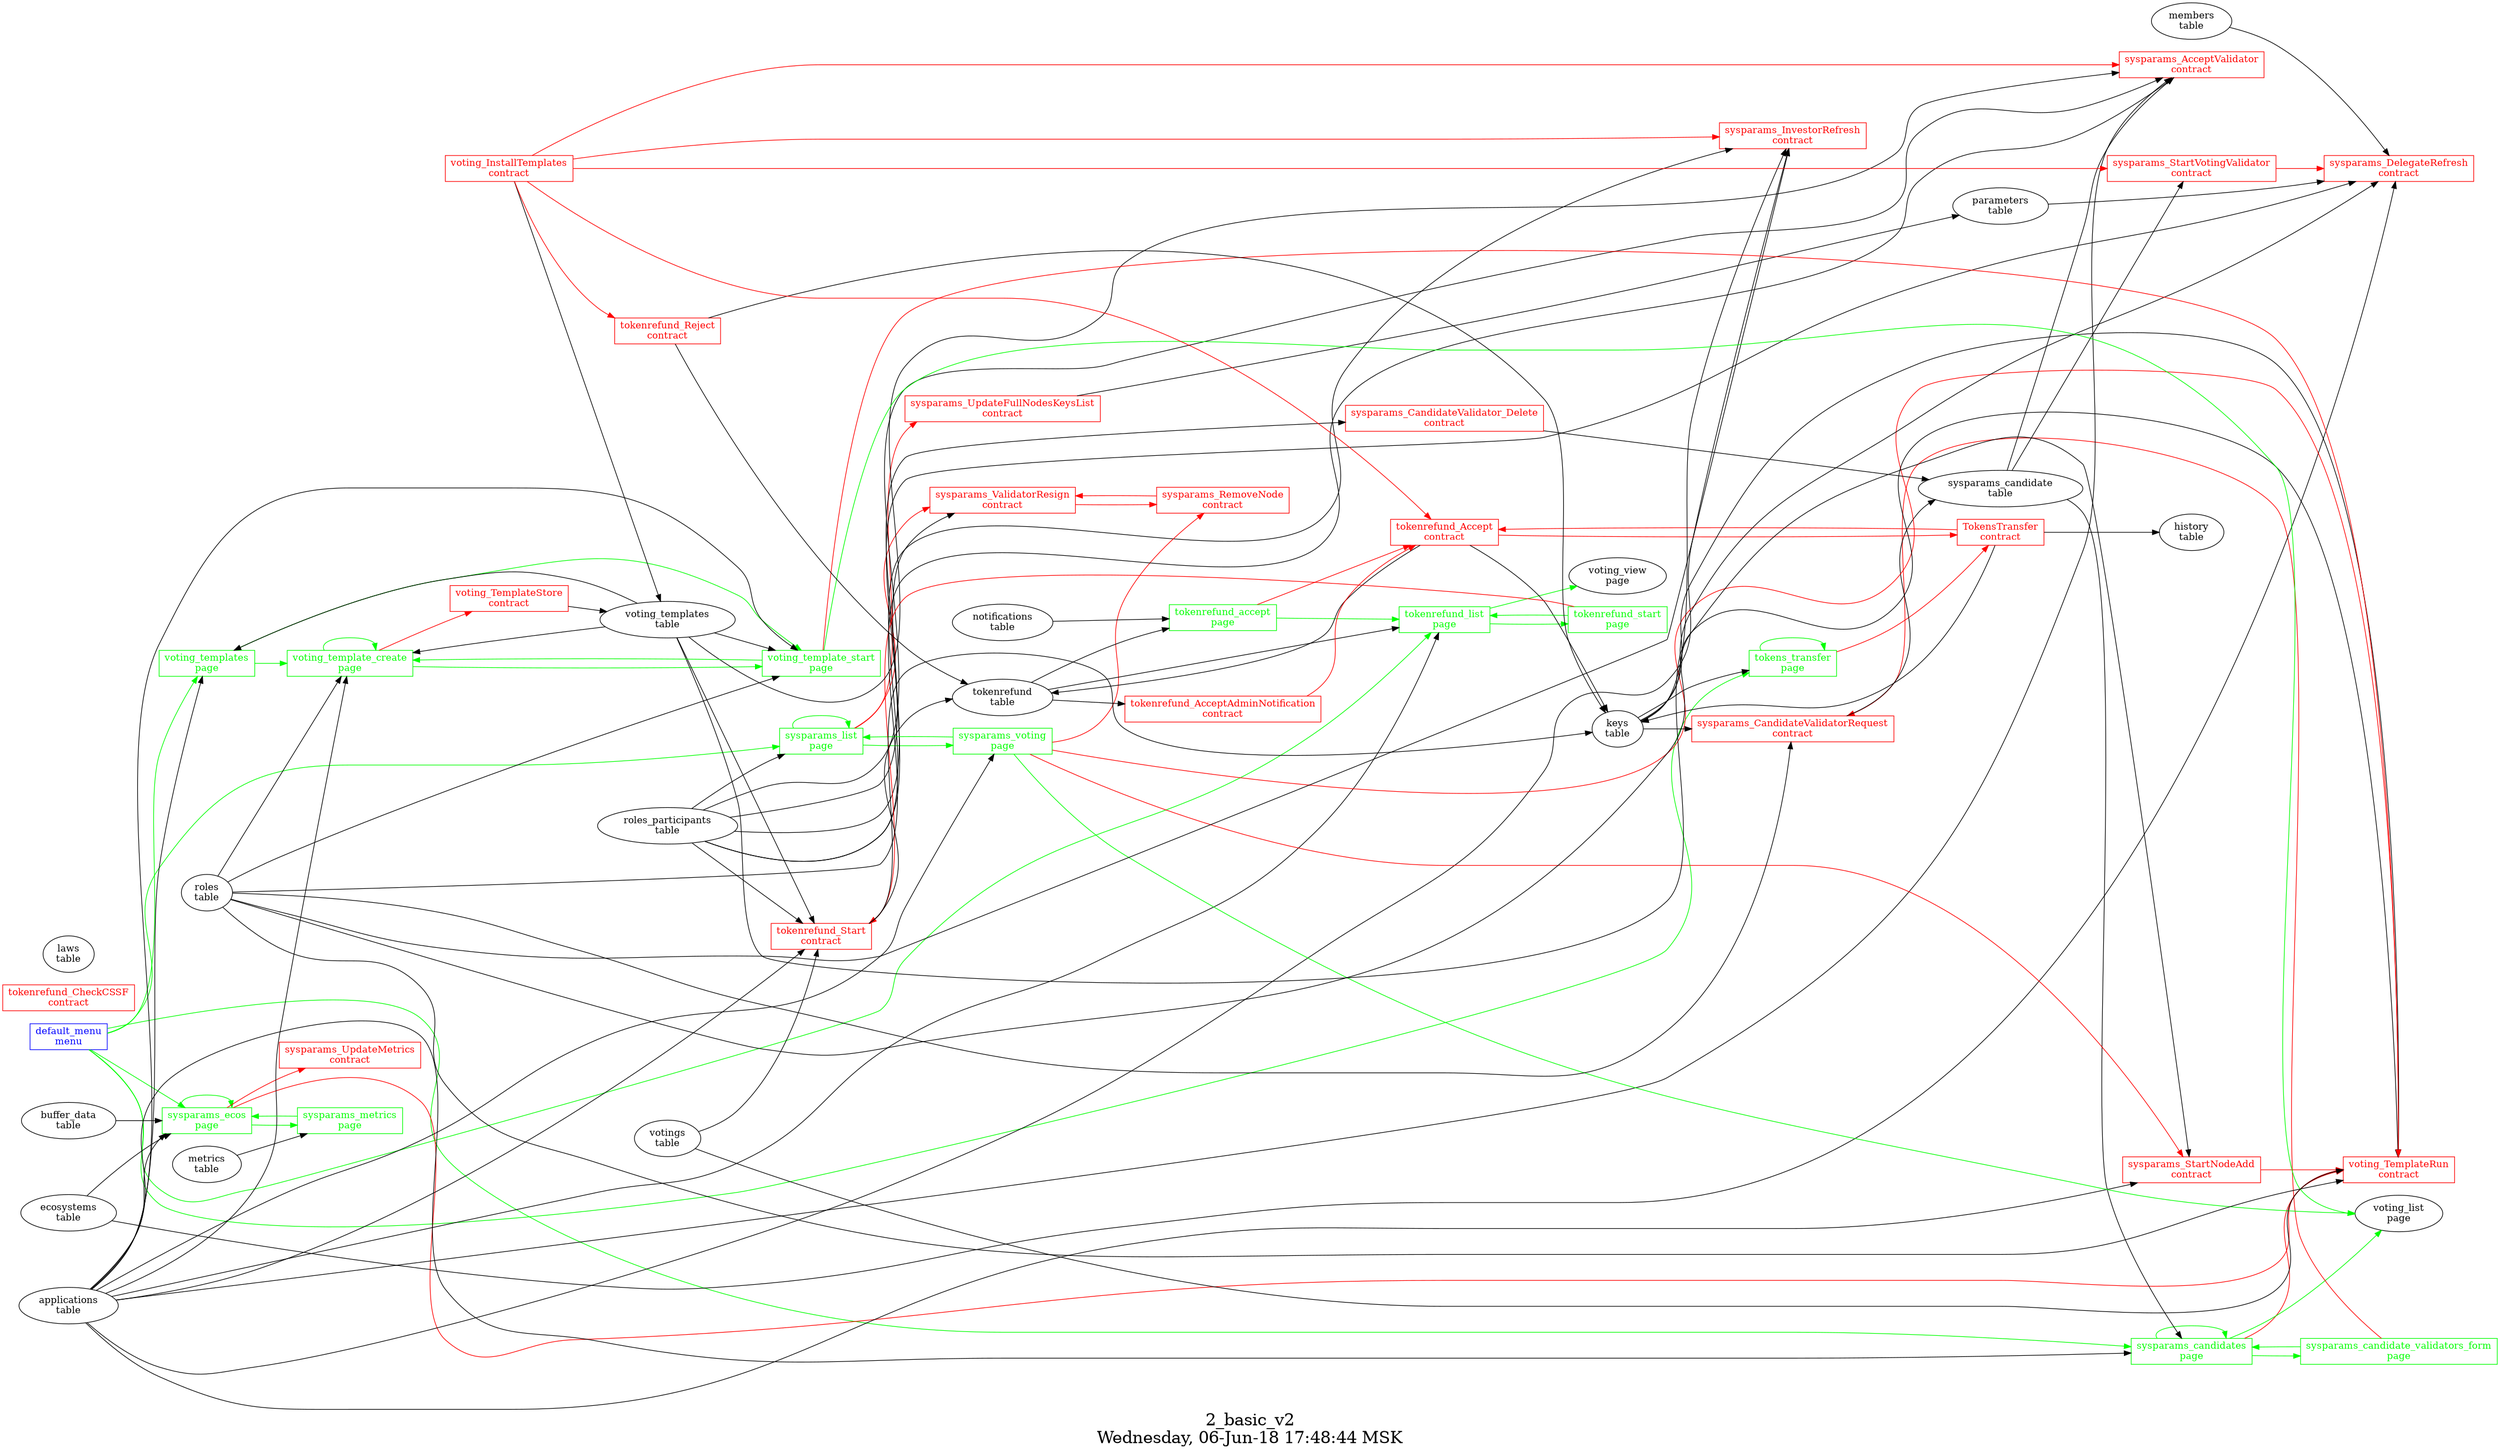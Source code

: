 digraph G {
graph [
  fontsize="24";
  label="2_basic_v2\nWednesday, 06-Jun-18 17:48:44 MSK";
  nojustify=true;
  ordering=out;
  rankdir=LR;
  size="30";
];
"default_menu\nmenu" -> "voting_templates\npage"  [ color=green ]
"default_menu\nmenu" -> "sysparams_list\npage"  [ color=green ]
"default_menu\nmenu" -> "sysparams_candidates\npage"  [ color=green ]
"default_menu\nmenu" -> "sysparams_ecos\npage"  [ color=green ]
"default_menu\nmenu" -> "tokenrefund_list\npage"  [ color=green ]
"default_menu\nmenu" -> "tokens_transfer\npage"  [ color=green ]
"default_menu\nmenu" [color=blue, fontcolor=blue, group=menus, shape=record];
"sysparams_candidate_validators_form\npage" -> "sysparams_CandidateValidatorRequest\ncontract"  [ color=red ]
"sysparams_candidate_validators_form\npage" -> "sysparams_candidates\npage"  [ color=green ]
"sysparams_candidate_validators_form\npage" [color=green, fontcolor=green, group=pages, shape=record];
"sysparams_candidates\npage" -> "voting_TemplateRun\ncontract"  [ color=red ]
"applications\ntable" -> "sysparams_candidates\npage"
"sysparams_candidate\ntable" -> "sysparams_candidates\npage"
"sysparams_candidates\npage" -> "voting_list\npage"  [ color=green ]
"sysparams_candidates\npage" -> "sysparams_candidates\npage"  [ color=green ]
"sysparams_candidates\npage" -> "sysparams_candidate_validators_form\npage"  [ color=green ]
"sysparams_candidates\npage" [color=green, fontcolor=green, group=pages, shape=record];
"sysparams_ecos\npage" -> "voting_TemplateRun\ncontract"  [ color=red ]
"sysparams_ecos\npage" -> "sysparams_UpdateMetrics\ncontract"  [ color=red ]
"applications\ntable" -> "sysparams_ecos\npage"
"buffer_data\ntable" -> "sysparams_ecos\npage"
"ecosystems\ntable" -> "sysparams_ecos\npage"
"sysparams_ecos\npage" -> "sysparams_ecos\npage"  [ color=green ]
"sysparams_ecos\npage" -> "sysparams_metrics\npage"  [ color=green ]
"sysparams_ecos\npage" [color=green, fontcolor=green, group=pages, shape=record];
"sysparams_list\npage" -> "sysparams_UpdateFullNodesKeysList\ncontract"  [ color=red ]
"sysparams_list\npage" -> "sysparams_ValidatorResign\ncontract"  [ color=red ]
"roles_participants\ntable" -> "sysparams_list\npage"
"sysparams_list\npage" -> "sysparams_voting\npage"  [ color=green ]
"sysparams_list\npage" -> "sysparams_list\npage"  [ color=green ]
"sysparams_list\npage" [color=green, fontcolor=green, group=pages, shape=record];
"metrics\ntable" -> "sysparams_metrics\npage"
"sysparams_metrics\npage" -> "sysparams_ecos\npage"  [ color=green ]
"sysparams_metrics\npage" [color=green, fontcolor=green, group=pages, shape=record];
"sysparams_voting\npage" -> "sysparams_StartNodeAdd\ncontract"  [ color=red ]
"sysparams_voting\npage" -> "sysparams_RemoveNode\ncontract"  [ color=red ]
"sysparams_voting\npage" -> "voting_TemplateRun\ncontract"  [ color=red ]
"applications\ntable" -> "sysparams_voting\npage"
"sysparams_voting\npage" -> "sysparams_list\npage"  [ color=green ]
"sysparams_voting\npage" -> "voting_list\npage"  [ color=green ]
"sysparams_voting\npage" [color=green, fontcolor=green, group=pages, shape=record];
"tokenrefund_accept\npage" -> "tokenrefund_Accept\ncontract"  [ color=red ]
"notifications\ntable" -> "tokenrefund_accept\npage"
"tokenrefund\ntable" -> "tokenrefund_accept\npage"
"tokenrefund_accept\npage" -> "tokenrefund_list\npage"  [ color=green ]
"tokenrefund_accept\npage" [color=green, fontcolor=green, group=pages, shape=record];
"applications\ntable" -> "tokenrefund_list\npage"
"tokenrefund\ntable" -> "tokenrefund_list\npage"
"tokenrefund_list\npage" -> "voting_view\npage"  [ color=green ]
"tokenrefund_list\npage" -> "tokenrefund_start\npage"  [ color=green ]
"tokenrefund_list\npage" [color=green, fontcolor=green, group=pages, shape=record];
"tokenrefund_start\npage" -> "tokenrefund_Start\ncontract"  [ color=red ]
"tokenrefund_start\npage" -> "tokenrefund_list\npage"  [ color=green ]
"tokenrefund_start\npage" [color=green, fontcolor=green, group=pages, shape=record];
"tokens_transfer\npage" -> "TokensTransfer\ncontract"  [ color=red ]
"keys\ntable" -> "tokens_transfer\npage"
"tokens_transfer\npage" -> "tokens_transfer\npage"  [ color=green ]
"tokens_transfer\npage" [color=green, fontcolor=green, group=pages, shape=record];
"voting_template_create\npage" -> "voting_TemplateStore\ncontract"  [ color=red ]
"applications\ntable" -> "voting_template_create\npage"
"voting_templates\ntable" -> "voting_template_create\npage"
"roles\ntable" -> "voting_template_create\npage"
"voting_template_create\npage" -> "voting_template_create\npage"  [ color=green ]
"voting_template_create\npage" -> "voting_template_start\npage"  [ color=green ]
"voting_template_create\npage" [color=green, fontcolor=green, group=pages, shape=record];
"voting_template_start\npage" -> "voting_TemplateRun\ncontract"  [ color=red ]
"applications\ntable" -> "voting_template_start\npage"
"voting_templates\ntable" -> "voting_template_start\npage"
"roles\ntable" -> "voting_template_start\npage"
"voting_template_start\npage" -> "voting_template_create\npage"  [ color=green ]
"voting_template_start\npage" -> "voting_list\npage"  [ color=green ]
"voting_template_start\npage" [color=green, fontcolor=green, group=pages, shape=record];
"applications\ntable" -> "voting_templates\npage"
"voting_templates\ntable" -> "voting_templates\npage"
"voting_templates\npage" -> "voting_template_start\npage"  [ color=green ]
"voting_templates\npage" -> "voting_template_create\npage"  [ color=green ]
"voting_templates\npage" [color=green, fontcolor=green, group=pages, shape=record];
"TokensTransfer\ncontract" -> "tokenrefund_Accept\ncontract"  [ color=red ]
"TokensTransfer\ncontract" -> "keys\ntable"  [ color="" ]
"TokensTransfer\ncontract" -> "history\ntable"  [ color="" ]
"TokensTransfer\ncontract" [color=red, fontcolor=red, group=contracts, shape=record];
"applications\ntable" -> "sysparams_AcceptValidator\ncontract"
"voting_templates\ntable" -> "sysparams_AcceptValidator\ncontract"
"sysparams_candidate\ntable" -> "sysparams_AcceptValidator\ncontract"
"roles_participants\ntable" -> "sysparams_AcceptValidator\ncontract"
"roles\ntable" -> "sysparams_AcceptValidator\ncontract"
"sysparams_AcceptValidator\ncontract" [color=red, fontcolor=red, group=contracts, shape=record];
"sysparams_CandidateValidatorRequest\ncontract" -> "sysparams_candidate\ntable"  [ color="" ]
"keys\ntable" -> "sysparams_CandidateValidatorRequest\ncontract"
"roles\ntable" -> "sysparams_CandidateValidatorRequest\ncontract"
"sysparams_CandidateValidatorRequest\ncontract" [color=red, fontcolor=red, group=contracts, shape=record];
"sysparams_CandidateValidator_Delete\ncontract" -> "sysparams_candidate\ntable"  [ color="" ]
"roles_participants\ntable" -> "sysparams_CandidateValidator_Delete\ncontract"
"sysparams_CandidateValidator_Delete\ncontract" [color=red, fontcolor=red, group=contracts, shape=record];
"roles\ntable" -> "sysparams_DelegateRefresh\ncontract"
"ecosystems\ntable" -> "sysparams_DelegateRefresh\ncontract"
"parameters\ntable" -> "sysparams_DelegateRefresh\ncontract"
"roles_participants\ntable" -> "sysparams_DelegateRefresh\ncontract"
"members\ntable" -> "sysparams_DelegateRefresh\ncontract"
"sysparams_DelegateRefresh\ncontract" [color=red, fontcolor=red, group=contracts, shape=record];
"roles\ntable" -> "sysparams_InvestorRefresh\ncontract"
"applications\ntable" -> "sysparams_InvestorRefresh\ncontract"
"keys\ntable" -> "sysparams_InvestorRefresh\ncontract"
"roles_participants\ntable" -> "sysparams_InvestorRefresh\ncontract"
"sysparams_InvestorRefresh\ncontract" [color=red, fontcolor=red, group=contracts, shape=record];
"sysparams_RemoveNode\ncontract" -> "sysparams_ValidatorResign\ncontract"  [ color=red ]
"sysparams_RemoveNode\ncontract" [color=red, fontcolor=red, group=contracts, shape=record];
"sysparams_StartNodeAdd\ncontract" -> "voting_TemplateRun\ncontract"  [ color=red ]
"keys\ntable" -> "sysparams_StartNodeAdd\ncontract"
"applications\ntable" -> "sysparams_StartNodeAdd\ncontract"
"sysparams_StartNodeAdd\ncontract" [color=red, fontcolor=red, group=contracts, shape=record];
"sysparams_StartVotingValidator\ncontract" -> "sysparams_DelegateRefresh\ncontract"  [ color=red ]
"sysparams_candidate\ntable" -> "sysparams_StartVotingValidator\ncontract"
"sysparams_StartVotingValidator\ncontract" [color=red, fontcolor=red, group=contracts, shape=record];
"sysparams_UpdateFullNodesKeysList\ncontract" -> "parameters\ntable"  [ color="" ]
"sysparams_UpdateFullNodesKeysList\ncontract" [color=red, fontcolor=red, group=contracts, shape=record];
"sysparams_UpdateMetrics\ncontract" [color=red, fontcolor=red, group=contracts, shape=record];
"sysparams_ValidatorResign\ncontract" -> "sysparams_RemoveNode\ncontract"  [ color=red ]
"roles_participants\ntable" -> "sysparams_ValidatorResign\ncontract"
"sysparams_ValidatorResign\ncontract" [color=red, fontcolor=red, group=contracts, shape=record];
"tokenrefund_Accept\ncontract" -> "TokensTransfer\ncontract"  [ color=red ]
"tokenrefund_Accept\ncontract" -> "keys\ntable"  [ color="" ]
"tokenrefund_Accept\ncontract" -> "tokenrefund\ntable"  [ color="" ]
"tokenrefund_Accept\ncontract" [color=red, fontcolor=red, group=contracts, shape=record];
"tokenrefund_AcceptAdminNotification\ncontract" -> "tokenrefund_Accept\ncontract"  [ color=red ]
"tokenrefund\ntable" -> "tokenrefund_AcceptAdminNotification\ncontract"
"tokenrefund_AcceptAdminNotification\ncontract" [color=red, fontcolor=red, group=contracts, shape=record];
"tokenrefund_CheckCSSF\ncontract" [color=red, fontcolor=red, group=contracts, shape=record];
"tokenrefund_Reject\ncontract" -> "keys\ntable"  [ color="" ]
"tokenrefund_Reject\ncontract" -> "tokenrefund\ntable"  [ color="" ]
"tokenrefund_Reject\ncontract" [color=red, fontcolor=red, group=contracts, shape=record];
"tokenrefund_Start\ncontract" -> "keys\ntable"  [ color="" ]
"tokenrefund_Start\ncontract" -> "tokenrefund\ntable"  [ color="" ]
"applications\ntable" -> "tokenrefund_Start\ncontract"
"voting_templates\ntable" -> "tokenrefund_Start\ncontract"
"roles_participants\ntable" -> "tokenrefund_Start\ncontract"
"votings\ntable" -> "tokenrefund_Start\ncontract"
"tokenrefund_Start\ncontract" [color=red, fontcolor=red, group=contracts, shape=record];
"voting_InstallTemplates\ncontract" -> "sysparams_AcceptValidator\ncontract"  [ color=red ]
"voting_InstallTemplates\ncontract" -> "sysparams_InvestorRefresh\ncontract"  [ color=red ]
"voting_InstallTemplates\ncontract" -> "sysparams_StartVotingValidator\ncontract"  [ color=red ]
"voting_InstallTemplates\ncontract" -> "tokenrefund_Accept\ncontract"  [ color=red ]
"voting_InstallTemplates\ncontract" -> "tokenrefund_Reject\ncontract"  [ color=red ]
"voting_InstallTemplates\ncontract" -> "voting_templates\ntable"  [ color="" ]
"voting_InstallTemplates\ncontract" [color=red, fontcolor=red, group=contracts, shape=record];
"voting_templates\ntable" -> "voting_TemplateRun\ncontract"
"keys\ntable" -> "voting_TemplateRun\ncontract"
"roles\ntable" -> "voting_TemplateRun\ncontract"
"votings\ntable" -> "voting_TemplateRun\ncontract"
"voting_TemplateRun\ncontract" [color=red, fontcolor=red, group=contracts, shape=record];
"voting_TemplateStore\ncontract" -> "voting_templates\ntable"  [ color="" ]
"voting_TemplateStore\ncontract" [color=red, fontcolor=red, group=contracts, shape=record];
"laws\ntable" [color="", fontcolor="", group=tables, shape=""];
"sysparams_candidate\ntable" [color="", fontcolor="", group=tables, shape=""];
"tokenrefund\ntable" [color="", fontcolor="", group=tables, shape=""];
"voting_templates\ntable" [color="", fontcolor="", group=tables, shape=""];
}
